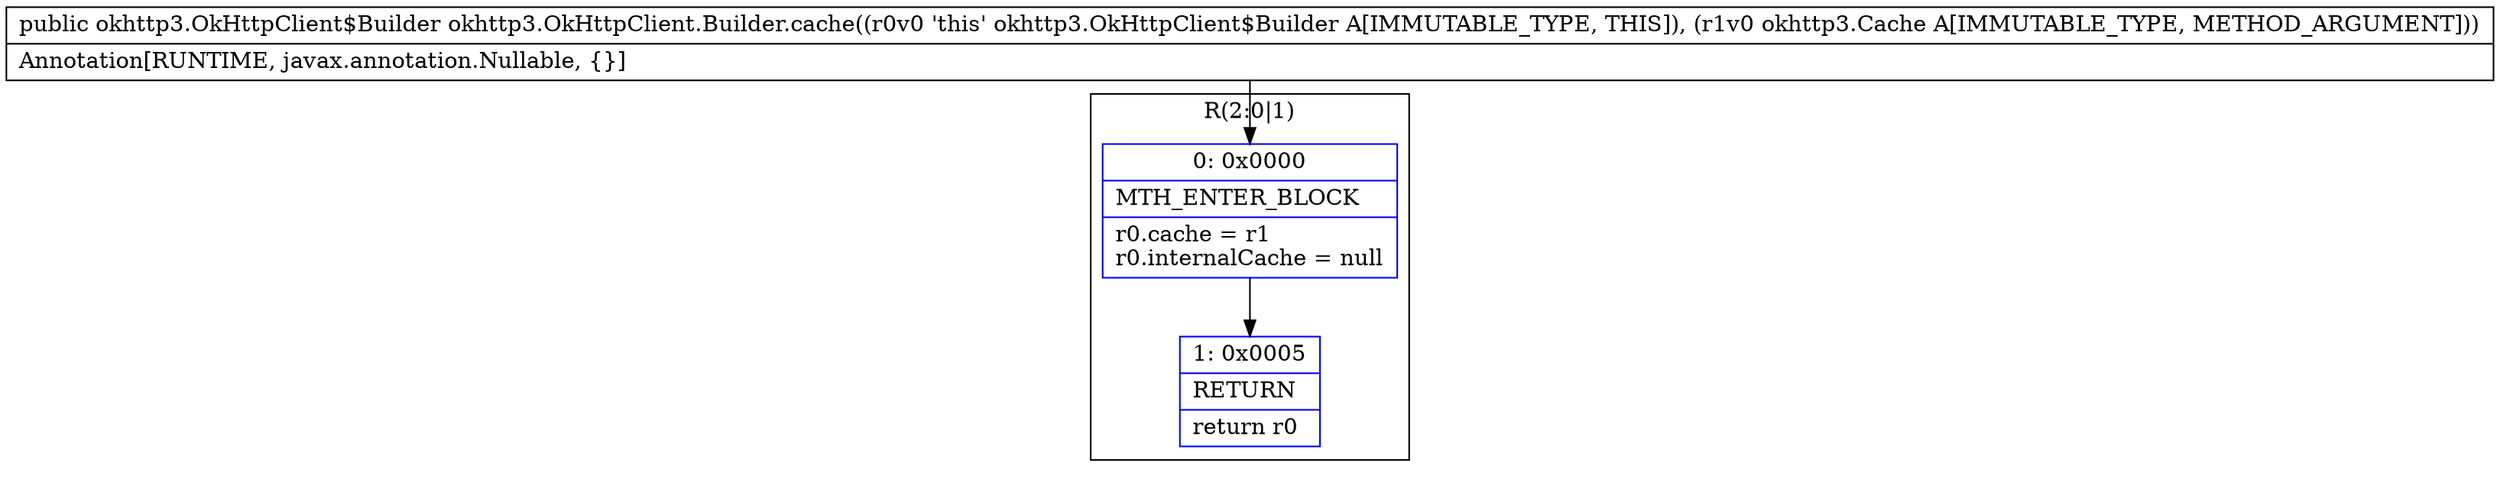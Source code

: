digraph "CFG forokhttp3.OkHttpClient.Builder.cache(Lokhttp3\/Cache;)Lokhttp3\/OkHttpClient$Builder;" {
subgraph cluster_Region_1686122088 {
label = "R(2:0|1)";
node [shape=record,color=blue];
Node_0 [shape=record,label="{0\:\ 0x0000|MTH_ENTER_BLOCK\l|r0.cache = r1\lr0.internalCache = null\l}"];
Node_1 [shape=record,label="{1\:\ 0x0005|RETURN\l|return r0\l}"];
}
MethodNode[shape=record,label="{public okhttp3.OkHttpClient$Builder okhttp3.OkHttpClient.Builder.cache((r0v0 'this' okhttp3.OkHttpClient$Builder A[IMMUTABLE_TYPE, THIS]), (r1v0 okhttp3.Cache A[IMMUTABLE_TYPE, METHOD_ARGUMENT]))  | Annotation[RUNTIME, javax.annotation.Nullable, \{\}]\l}"];
MethodNode -> Node_0;
Node_0 -> Node_1;
}

